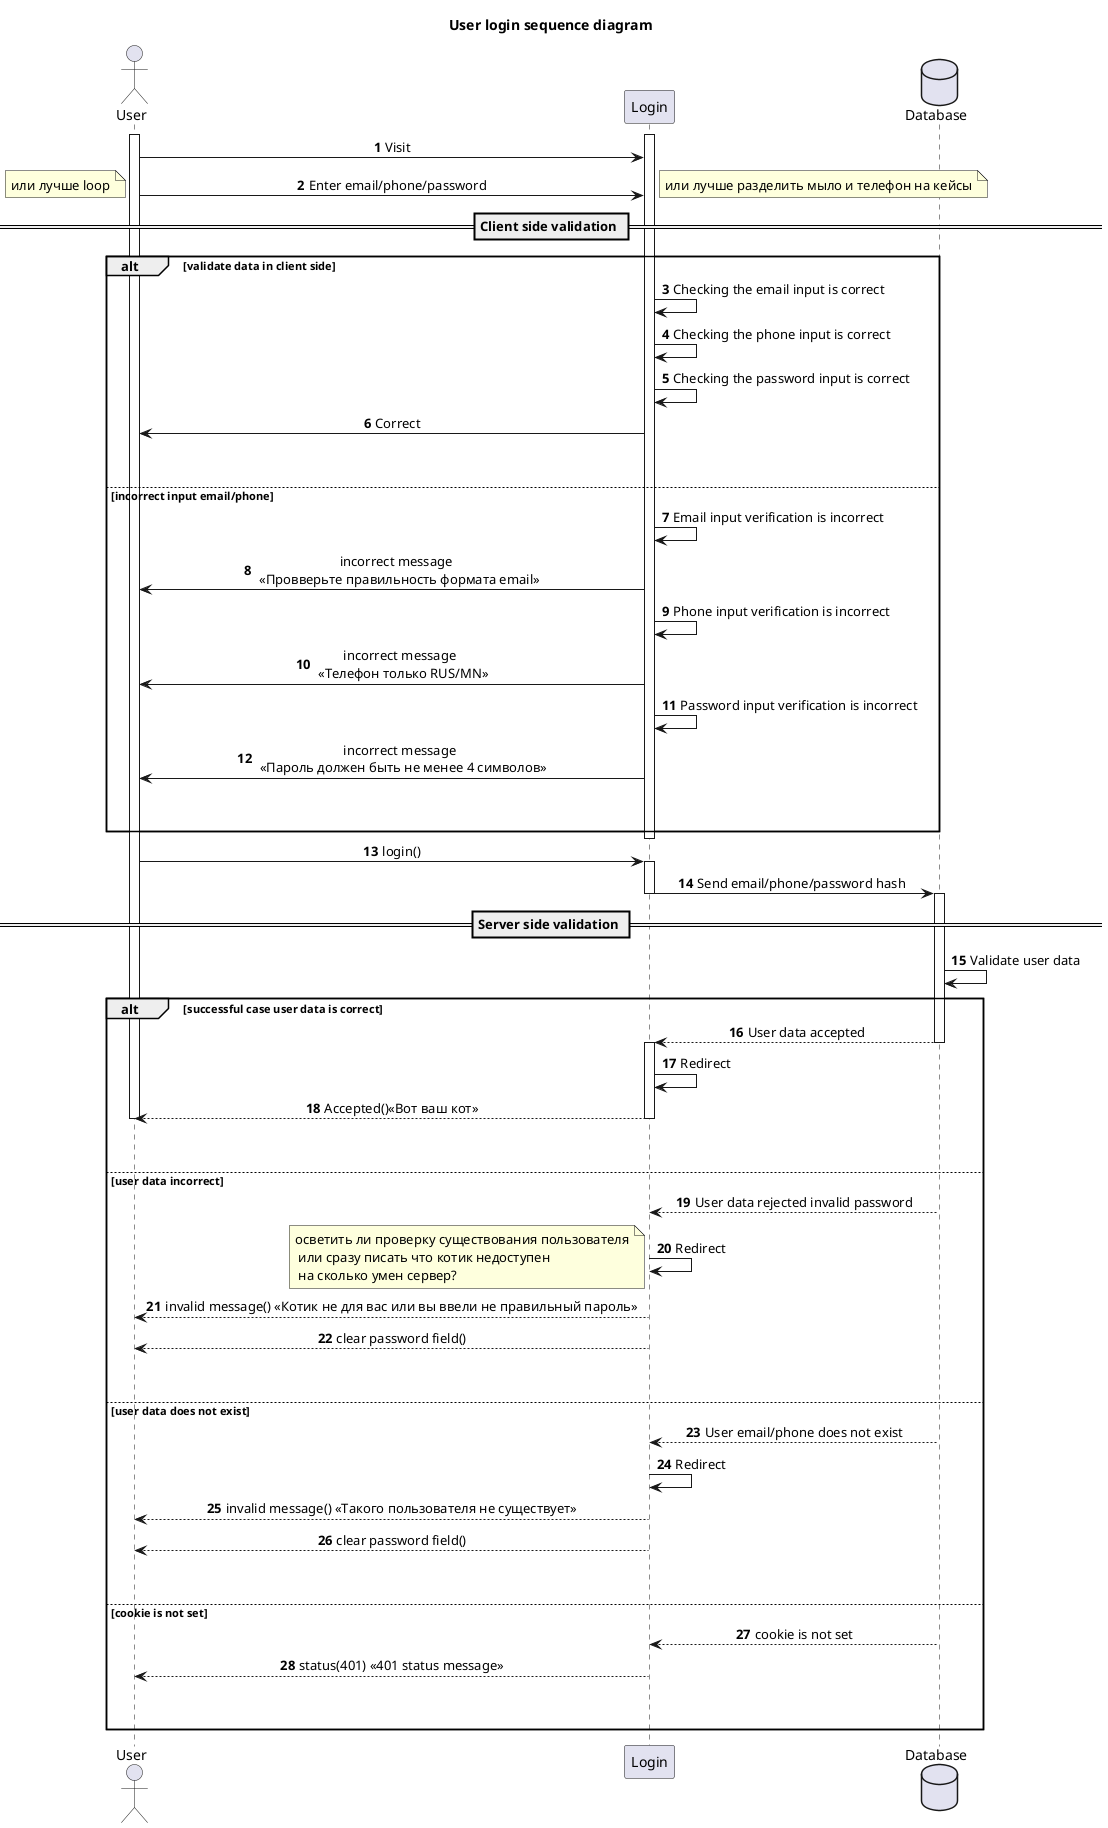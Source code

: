 @startuml
'https://plantuml.com/sequence-diagram

autonumber
title User login sequence diagram
actor User
participant Login
database  Database
activate User
activate Login

skinparam sequenceMessageAlign center

User -> Login: Visit
User -> Login : Enter email/phone/password
== Client side validation ==
note right: или лучше разделить мыло и телефон на кейсы
note left: или лучше loop
alt validate data in client side
    Login -> Login: Checking the email input is correct
    Login -> Login: Checking the phone input is correct
    Login -> Login: Checking the password input is correct
    Login -> User: Correct
||45||
else incorrect input email/phone
    Login -> Login: Email input verification is incorrect
    Login -> User: incorrect message \n <<Провверьте правильность формата email>>
    Login -> Login: Phone input verification is incorrect
    Login -> User: incorrect message \n <<Телефон только RUS/MN>>
    Login -> Login: Password input verification is incorrect
    Login -> User: incorrect message \n <<Пароль должен быть не менее 4 символов>>
||45||
end

deactivate Login
User -> Login : login()

activate Login
Login -> Database: Send email/phone/password hash
== Server side validation ==
deactivate Login

activate Database
Database -> Database: Validate user data

alt successful case user data is correct
    Database --> Login : User data accepted
    deactivate Database
    activate Login
    Login -> Login : Redirect
    Login --> User: Accepted()<<Вот ваш кот>>
    deactivate Login
    deactivate User
||45||
else user data incorrect
    Database --> Login: User data rejected invalid password
    Login -> Login: Redirect
    note left: осветить ли проверку существования пользователя\n или сразу писать что котик недоступен\n на сколько умен сервер?
    Login --> User: invalid message() <<Котик не для вас или вы ввели не правильный пароль>>
    Login --> User: clear password field()
||45||
else user data does not exist
    Database --> Login: User email/phone does not exist
    Login -> Login: Redirect
    Login --> User: invalid message() <<Такого пользователя не существует>>
    Login --> User: clear password field()
||45||
else cookie is not set
    Database --> Login: cookie is not set
    Login --> User: status(401) <<401 status message>>
||45||
end

@enduml